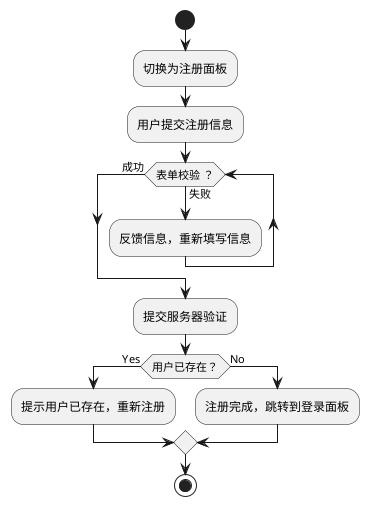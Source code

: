 @startuml

start
:切换为注册面板;
:用户提交注册信息;
while (表单校验 ？) is (失败)
	:反馈信息，重新填写信息;
endwhile (成功)

:提交服务器验证;
if (用户已存在？) then (Yes)
	:提示用户已存在，重新注册;
else (No)
	:注册完成，跳转到登录面板;
endif
stop

@enduml

